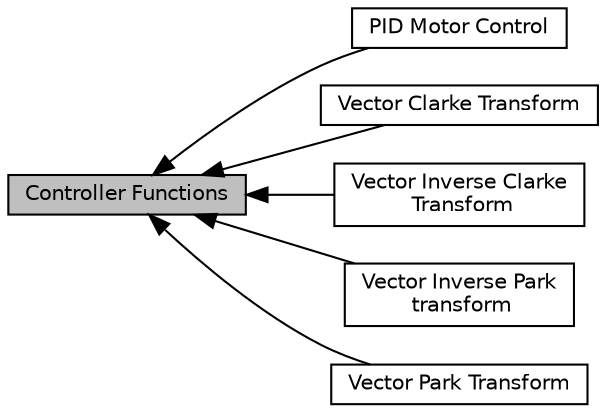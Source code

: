 digraph "Controller Functions"
{
  edge [fontname="Helvetica",fontsize="10",labelfontname="Helvetica",labelfontsize="10"];
  node [fontname="Helvetica",fontsize="10",shape=box];
  rankdir=LR;
  Node2 [label="PID Motor Control",height=0.2,width=0.4,color="black", fillcolor="white", style="filled",URL="$group___p_i_d.html",tooltip=" "];
  Node3 [label="Vector Clarke Transform",height=0.2,width=0.4,color="black", fillcolor="white", style="filled",URL="$group__clarke.html",tooltip=" "];
  Node1 [label="Controller Functions",height=0.2,width=0.4,color="black", fillcolor="grey75", style="filled", fontcolor="black",tooltip=" "];
  Node4 [label="Vector Inverse Clarke\l Transform",height=0.2,width=0.4,color="black", fillcolor="white", style="filled",URL="$group__inv__clarke.html",tooltip=" "];
  Node6 [label="Vector Inverse Park\l transform",height=0.2,width=0.4,color="black", fillcolor="white", style="filled",URL="$group__inv__park.html",tooltip=" "];
  Node5 [label="Vector Park Transform",height=0.2,width=0.4,color="black", fillcolor="white", style="filled",URL="$group__park.html",tooltip=" "];
  Node1->Node2 [shape=plaintext, dir="back", style="solid"];
  Node1->Node3 [shape=plaintext, dir="back", style="solid"];
  Node1->Node4 [shape=plaintext, dir="back", style="solid"];
  Node1->Node5 [shape=plaintext, dir="back", style="solid"];
  Node1->Node6 [shape=plaintext, dir="back", style="solid"];
}
